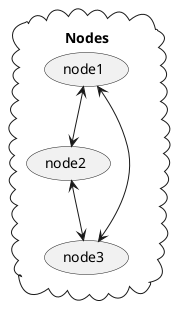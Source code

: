 @startuml

cloud Nodes {
    usecase node1
    usecase node2
    usecase node3

    node1 <--> node2
    node2 <--> node3
    node1 <--> node3
}

@enduml